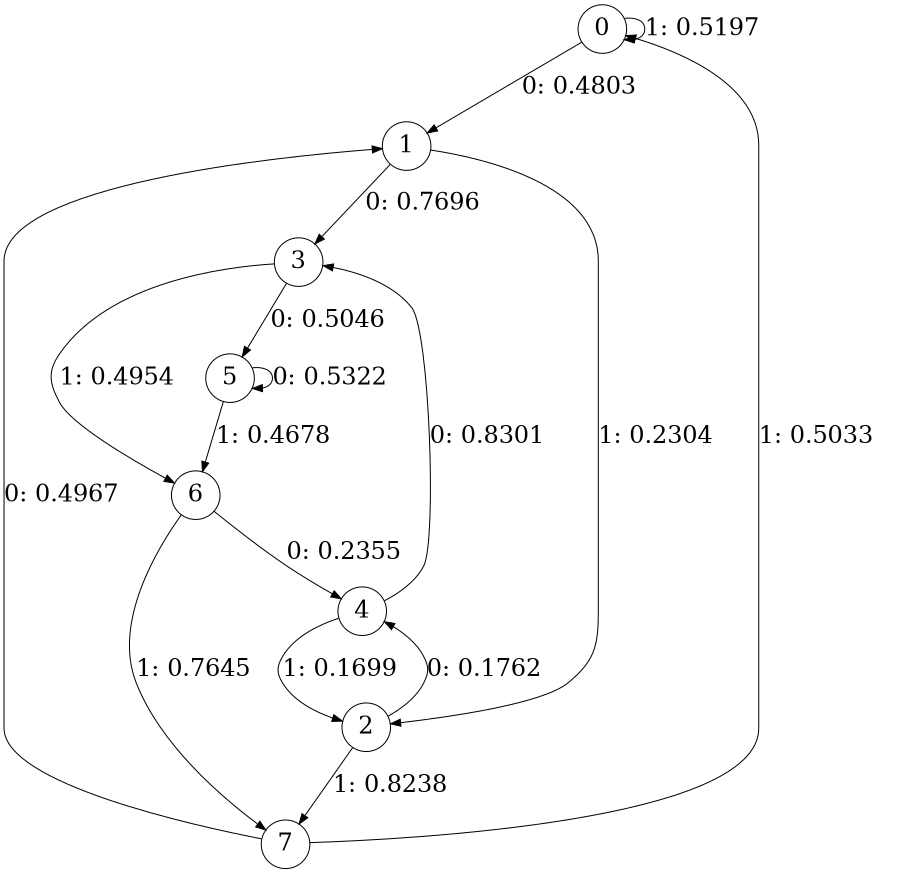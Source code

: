 digraph "ch15concat_phase3_L3" {
size = "6,8.5";
ratio = "fill";
node [shape = circle];
node [fontsize = 24];
edge [fontsize = 24];
0 -> 1 [label = "0: 0.4803   "];
0 -> 0 [label = "1: 0.5197   "];
1 -> 3 [label = "0: 0.7696   "];
1 -> 2 [label = "1: 0.2304   "];
2 -> 4 [label = "0: 0.1762   "];
2 -> 7 [label = "1: 0.8238   "];
3 -> 5 [label = "0: 0.5046   "];
3 -> 6 [label = "1: 0.4954   "];
4 -> 3 [label = "0: 0.8301   "];
4 -> 2 [label = "1: 0.1699   "];
5 -> 5 [label = "0: 0.5322   "];
5 -> 6 [label = "1: 0.4678   "];
6 -> 4 [label = "0: 0.2355   "];
6 -> 7 [label = "1: 0.7645   "];
7 -> 1 [label = "0: 0.4967   "];
7 -> 0 [label = "1: 0.5033   "];
}
